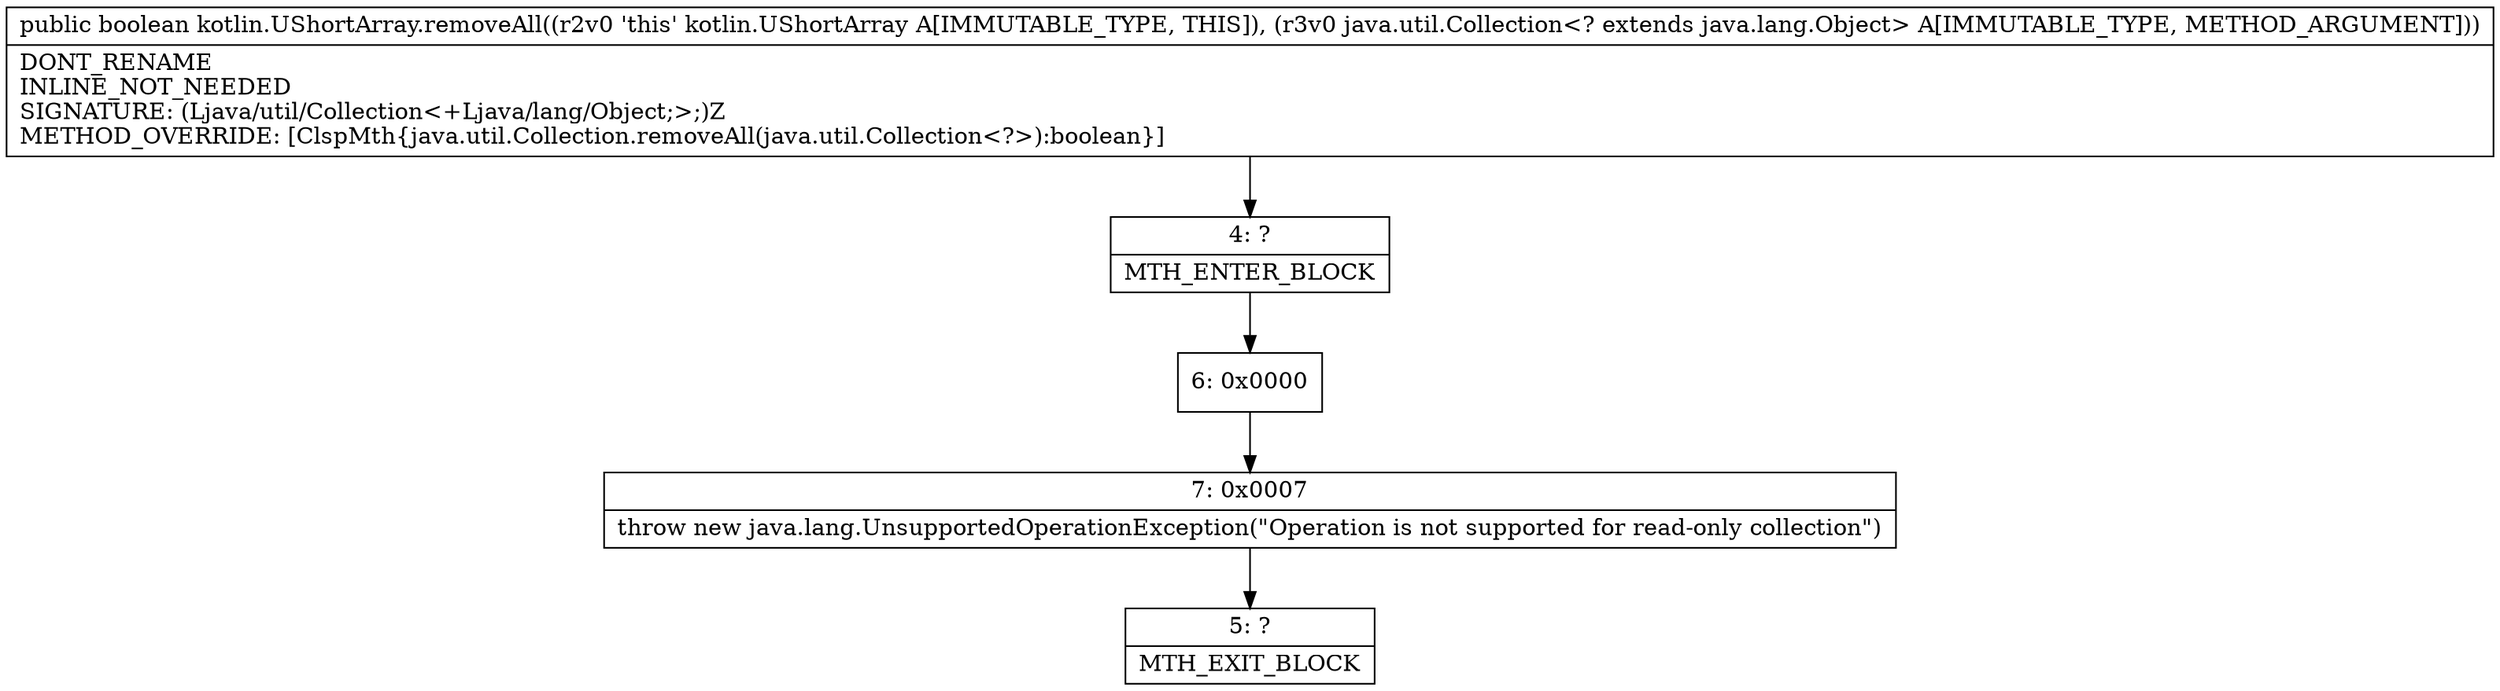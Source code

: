 digraph "CFG forkotlin.UShortArray.removeAll(Ljava\/util\/Collection;)Z" {
Node_4 [shape=record,label="{4\:\ ?|MTH_ENTER_BLOCK\l}"];
Node_6 [shape=record,label="{6\:\ 0x0000}"];
Node_7 [shape=record,label="{7\:\ 0x0007|throw new java.lang.UnsupportedOperationException(\"Operation is not supported for read\-only collection\")\l}"];
Node_5 [shape=record,label="{5\:\ ?|MTH_EXIT_BLOCK\l}"];
MethodNode[shape=record,label="{public boolean kotlin.UShortArray.removeAll((r2v0 'this' kotlin.UShortArray A[IMMUTABLE_TYPE, THIS]), (r3v0 java.util.Collection\<? extends java.lang.Object\> A[IMMUTABLE_TYPE, METHOD_ARGUMENT]))  | DONT_RENAME\lINLINE_NOT_NEEDED\lSIGNATURE: (Ljava\/util\/Collection\<+Ljava\/lang\/Object;\>;)Z\lMETHOD_OVERRIDE: [ClspMth\{java.util.Collection.removeAll(java.util.Collection\<?\>):boolean\}]\l}"];
MethodNode -> Node_4;Node_4 -> Node_6;
Node_6 -> Node_7;
Node_7 -> Node_5;
}

